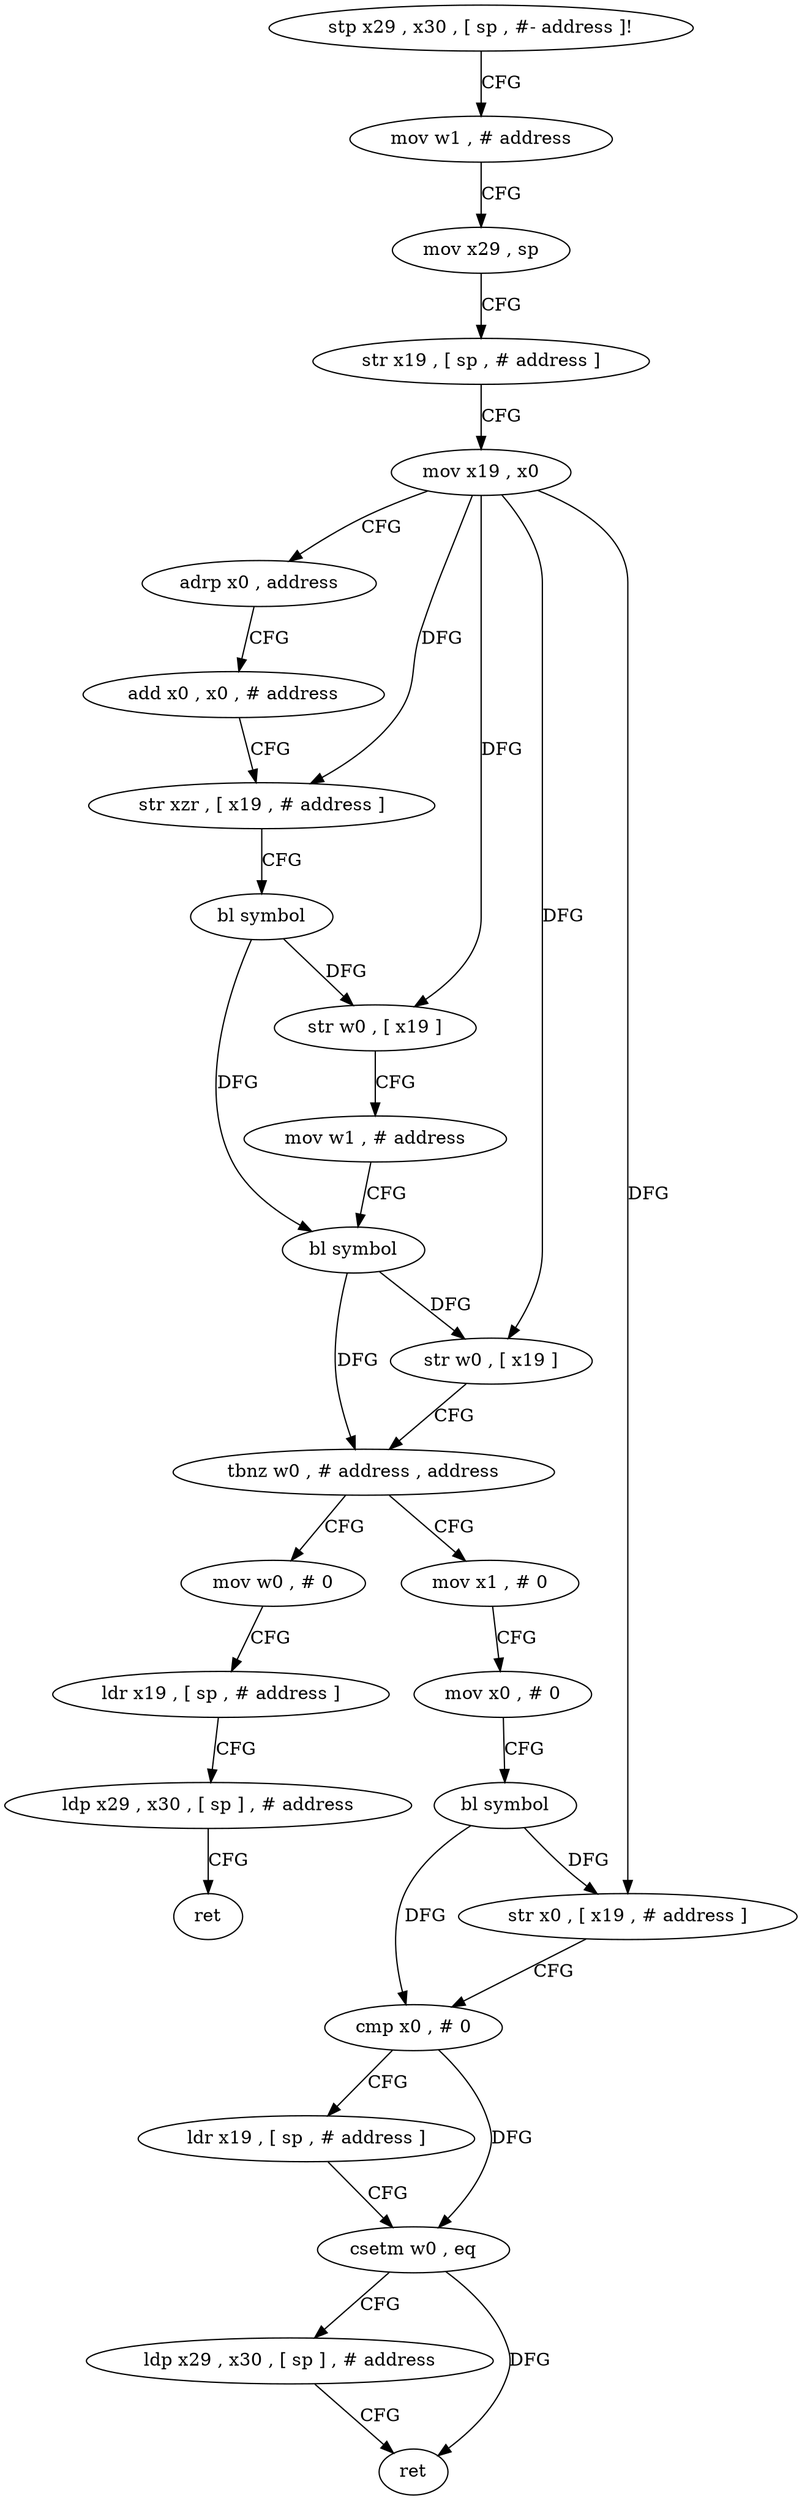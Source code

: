 digraph "func" {
"259432" [label = "stp x29 , x30 , [ sp , #- address ]!" ]
"259436" [label = "mov w1 , # address" ]
"259440" [label = "mov x29 , sp" ]
"259444" [label = "str x19 , [ sp , # address ]" ]
"259448" [label = "mov x19 , x0" ]
"259452" [label = "adrp x0 , address" ]
"259456" [label = "add x0 , x0 , # address" ]
"259460" [label = "str xzr , [ x19 , # address ]" ]
"259464" [label = "bl symbol" ]
"259468" [label = "str w0 , [ x19 ]" ]
"259472" [label = "mov w1 , # address" ]
"259476" [label = "bl symbol" ]
"259480" [label = "str w0 , [ x19 ]" ]
"259484" [label = "tbnz w0 , # address , address" ]
"259504" [label = "mov x1 , # 0" ]
"259488" [label = "mov w0 , # 0" ]
"259508" [label = "mov x0 , # 0" ]
"259512" [label = "bl symbol" ]
"259516" [label = "str x0 , [ x19 , # address ]" ]
"259520" [label = "cmp x0 , # 0" ]
"259524" [label = "ldr x19 , [ sp , # address ]" ]
"259528" [label = "csetm w0 , eq" ]
"259532" [label = "ldp x29 , x30 , [ sp ] , # address" ]
"259536" [label = "ret" ]
"259492" [label = "ldr x19 , [ sp , # address ]" ]
"259496" [label = "ldp x29 , x30 , [ sp ] , # address" ]
"259500" [label = "ret" ]
"259432" -> "259436" [ label = "CFG" ]
"259436" -> "259440" [ label = "CFG" ]
"259440" -> "259444" [ label = "CFG" ]
"259444" -> "259448" [ label = "CFG" ]
"259448" -> "259452" [ label = "CFG" ]
"259448" -> "259460" [ label = "DFG" ]
"259448" -> "259468" [ label = "DFG" ]
"259448" -> "259480" [ label = "DFG" ]
"259448" -> "259516" [ label = "DFG" ]
"259452" -> "259456" [ label = "CFG" ]
"259456" -> "259460" [ label = "CFG" ]
"259460" -> "259464" [ label = "CFG" ]
"259464" -> "259468" [ label = "DFG" ]
"259464" -> "259476" [ label = "DFG" ]
"259468" -> "259472" [ label = "CFG" ]
"259472" -> "259476" [ label = "CFG" ]
"259476" -> "259480" [ label = "DFG" ]
"259476" -> "259484" [ label = "DFG" ]
"259480" -> "259484" [ label = "CFG" ]
"259484" -> "259504" [ label = "CFG" ]
"259484" -> "259488" [ label = "CFG" ]
"259504" -> "259508" [ label = "CFG" ]
"259488" -> "259492" [ label = "CFG" ]
"259508" -> "259512" [ label = "CFG" ]
"259512" -> "259516" [ label = "DFG" ]
"259512" -> "259520" [ label = "DFG" ]
"259516" -> "259520" [ label = "CFG" ]
"259520" -> "259524" [ label = "CFG" ]
"259520" -> "259528" [ label = "DFG" ]
"259524" -> "259528" [ label = "CFG" ]
"259528" -> "259532" [ label = "CFG" ]
"259528" -> "259536" [ label = "DFG" ]
"259532" -> "259536" [ label = "CFG" ]
"259492" -> "259496" [ label = "CFG" ]
"259496" -> "259500" [ label = "CFG" ]
}
